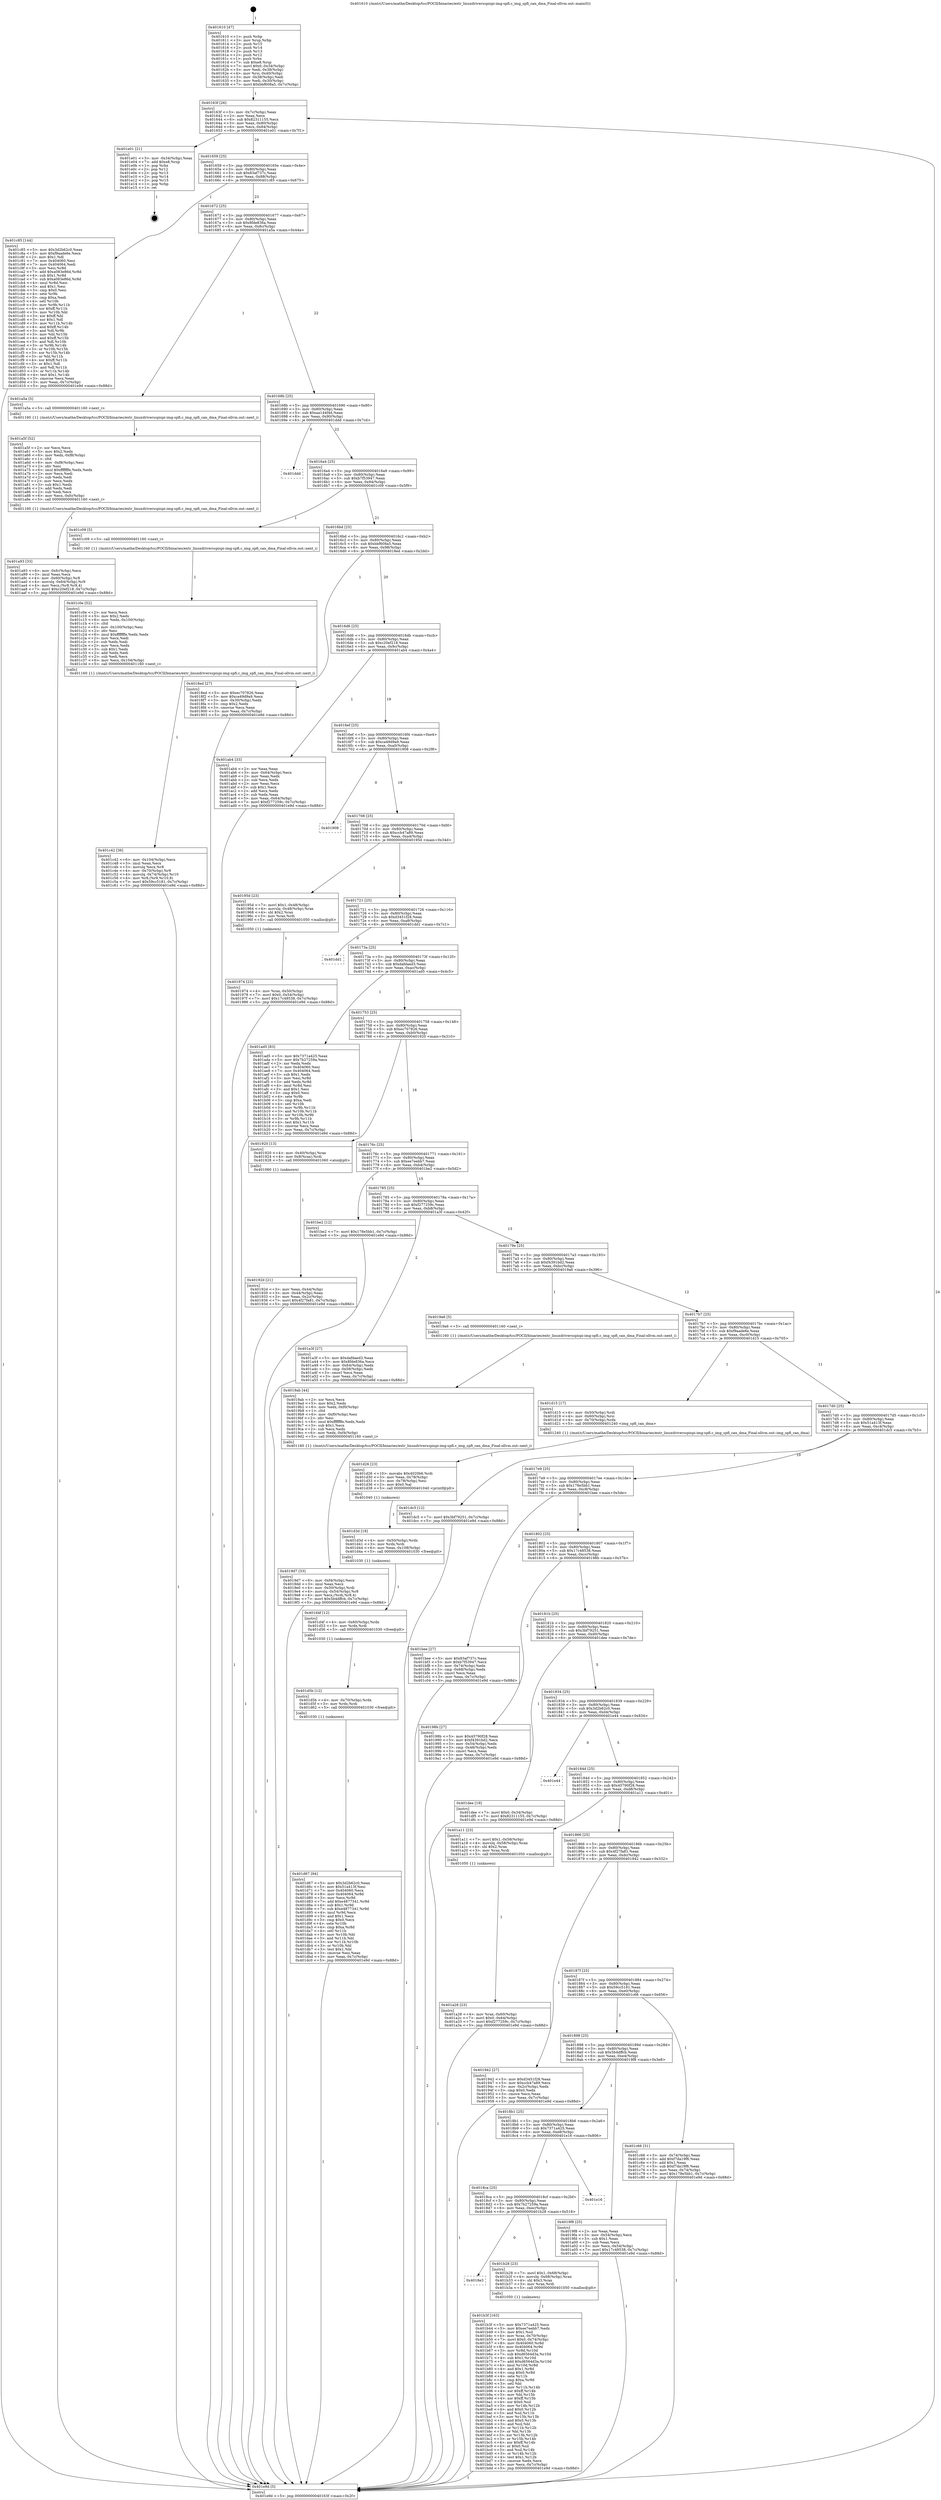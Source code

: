 digraph "0x401610" {
  label = "0x401610 (/mnt/c/Users/mathe/Desktop/tcc/POCII/binaries/extr_linuxdriversspispi-img-spfi.c_img_spfi_can_dma_Final-ollvm.out::main(0))"
  labelloc = "t"
  node[shape=record]

  Entry [label="",width=0.3,height=0.3,shape=circle,fillcolor=black,style=filled]
  "0x40163f" [label="{
     0x40163f [26]\l
     | [instrs]\l
     &nbsp;&nbsp;0x40163f \<+3\>: mov -0x7c(%rbp),%eax\l
     &nbsp;&nbsp;0x401642 \<+2\>: mov %eax,%ecx\l
     &nbsp;&nbsp;0x401644 \<+6\>: sub $0x82311155,%ecx\l
     &nbsp;&nbsp;0x40164a \<+3\>: mov %eax,-0x80(%rbp)\l
     &nbsp;&nbsp;0x40164d \<+6\>: mov %ecx,-0x84(%rbp)\l
     &nbsp;&nbsp;0x401653 \<+6\>: je 0000000000401e01 \<main+0x7f1\>\l
  }"]
  "0x401e01" [label="{
     0x401e01 [21]\l
     | [instrs]\l
     &nbsp;&nbsp;0x401e01 \<+3\>: mov -0x34(%rbp),%eax\l
     &nbsp;&nbsp;0x401e04 \<+7\>: add $0xe8,%rsp\l
     &nbsp;&nbsp;0x401e0b \<+1\>: pop %rbx\l
     &nbsp;&nbsp;0x401e0c \<+2\>: pop %r12\l
     &nbsp;&nbsp;0x401e0e \<+2\>: pop %r13\l
     &nbsp;&nbsp;0x401e10 \<+2\>: pop %r14\l
     &nbsp;&nbsp;0x401e12 \<+2\>: pop %r15\l
     &nbsp;&nbsp;0x401e14 \<+1\>: pop %rbp\l
     &nbsp;&nbsp;0x401e15 \<+1\>: ret\l
  }"]
  "0x401659" [label="{
     0x401659 [25]\l
     | [instrs]\l
     &nbsp;&nbsp;0x401659 \<+5\>: jmp 000000000040165e \<main+0x4e\>\l
     &nbsp;&nbsp;0x40165e \<+3\>: mov -0x80(%rbp),%eax\l
     &nbsp;&nbsp;0x401661 \<+5\>: sub $0x83af737c,%eax\l
     &nbsp;&nbsp;0x401666 \<+6\>: mov %eax,-0x88(%rbp)\l
     &nbsp;&nbsp;0x40166c \<+6\>: je 0000000000401c85 \<main+0x675\>\l
  }"]
  Exit [label="",width=0.3,height=0.3,shape=circle,fillcolor=black,style=filled,peripheries=2]
  "0x401c85" [label="{
     0x401c85 [144]\l
     | [instrs]\l
     &nbsp;&nbsp;0x401c85 \<+5\>: mov $0x3d2b62c0,%eax\l
     &nbsp;&nbsp;0x401c8a \<+5\>: mov $0xf9aade6e,%ecx\l
     &nbsp;&nbsp;0x401c8f \<+2\>: mov $0x1,%dl\l
     &nbsp;&nbsp;0x401c91 \<+7\>: mov 0x404060,%esi\l
     &nbsp;&nbsp;0x401c98 \<+7\>: mov 0x404064,%edi\l
     &nbsp;&nbsp;0x401c9f \<+3\>: mov %esi,%r8d\l
     &nbsp;&nbsp;0x401ca2 \<+7\>: add $0xa083e86d,%r8d\l
     &nbsp;&nbsp;0x401ca9 \<+4\>: sub $0x1,%r8d\l
     &nbsp;&nbsp;0x401cad \<+7\>: sub $0xa083e86d,%r8d\l
     &nbsp;&nbsp;0x401cb4 \<+4\>: imul %r8d,%esi\l
     &nbsp;&nbsp;0x401cb8 \<+3\>: and $0x1,%esi\l
     &nbsp;&nbsp;0x401cbb \<+3\>: cmp $0x0,%esi\l
     &nbsp;&nbsp;0x401cbe \<+4\>: sete %r9b\l
     &nbsp;&nbsp;0x401cc2 \<+3\>: cmp $0xa,%edi\l
     &nbsp;&nbsp;0x401cc5 \<+4\>: setl %r10b\l
     &nbsp;&nbsp;0x401cc9 \<+3\>: mov %r9b,%r11b\l
     &nbsp;&nbsp;0x401ccc \<+4\>: xor $0xff,%r11b\l
     &nbsp;&nbsp;0x401cd0 \<+3\>: mov %r10b,%bl\l
     &nbsp;&nbsp;0x401cd3 \<+3\>: xor $0xff,%bl\l
     &nbsp;&nbsp;0x401cd6 \<+3\>: xor $0x1,%dl\l
     &nbsp;&nbsp;0x401cd9 \<+3\>: mov %r11b,%r14b\l
     &nbsp;&nbsp;0x401cdc \<+4\>: and $0xff,%r14b\l
     &nbsp;&nbsp;0x401ce0 \<+3\>: and %dl,%r9b\l
     &nbsp;&nbsp;0x401ce3 \<+3\>: mov %bl,%r15b\l
     &nbsp;&nbsp;0x401ce6 \<+4\>: and $0xff,%r15b\l
     &nbsp;&nbsp;0x401cea \<+3\>: and %dl,%r10b\l
     &nbsp;&nbsp;0x401ced \<+3\>: or %r9b,%r14b\l
     &nbsp;&nbsp;0x401cf0 \<+3\>: or %r10b,%r15b\l
     &nbsp;&nbsp;0x401cf3 \<+3\>: xor %r15b,%r14b\l
     &nbsp;&nbsp;0x401cf6 \<+3\>: or %bl,%r11b\l
     &nbsp;&nbsp;0x401cf9 \<+4\>: xor $0xff,%r11b\l
     &nbsp;&nbsp;0x401cfd \<+3\>: or $0x1,%dl\l
     &nbsp;&nbsp;0x401d00 \<+3\>: and %dl,%r11b\l
     &nbsp;&nbsp;0x401d03 \<+3\>: or %r11b,%r14b\l
     &nbsp;&nbsp;0x401d06 \<+4\>: test $0x1,%r14b\l
     &nbsp;&nbsp;0x401d0a \<+3\>: cmovne %ecx,%eax\l
     &nbsp;&nbsp;0x401d0d \<+3\>: mov %eax,-0x7c(%rbp)\l
     &nbsp;&nbsp;0x401d10 \<+5\>: jmp 0000000000401e9d \<main+0x88d\>\l
  }"]
  "0x401672" [label="{
     0x401672 [25]\l
     | [instrs]\l
     &nbsp;&nbsp;0x401672 \<+5\>: jmp 0000000000401677 \<main+0x67\>\l
     &nbsp;&nbsp;0x401677 \<+3\>: mov -0x80(%rbp),%eax\l
     &nbsp;&nbsp;0x40167a \<+5\>: sub $0x8fde836a,%eax\l
     &nbsp;&nbsp;0x40167f \<+6\>: mov %eax,-0x8c(%rbp)\l
     &nbsp;&nbsp;0x401685 \<+6\>: je 0000000000401a5a \<main+0x44a\>\l
  }"]
  "0x401d67" [label="{
     0x401d67 [94]\l
     | [instrs]\l
     &nbsp;&nbsp;0x401d67 \<+5\>: mov $0x3d2b62c0,%eax\l
     &nbsp;&nbsp;0x401d6c \<+5\>: mov $0x51a413f,%esi\l
     &nbsp;&nbsp;0x401d71 \<+7\>: mov 0x404060,%ecx\l
     &nbsp;&nbsp;0x401d78 \<+8\>: mov 0x404064,%r8d\l
     &nbsp;&nbsp;0x401d80 \<+3\>: mov %ecx,%r9d\l
     &nbsp;&nbsp;0x401d83 \<+7\>: add $0xe4877341,%r9d\l
     &nbsp;&nbsp;0x401d8a \<+4\>: sub $0x1,%r9d\l
     &nbsp;&nbsp;0x401d8e \<+7\>: sub $0xe4877341,%r9d\l
     &nbsp;&nbsp;0x401d95 \<+4\>: imul %r9d,%ecx\l
     &nbsp;&nbsp;0x401d99 \<+3\>: and $0x1,%ecx\l
     &nbsp;&nbsp;0x401d9c \<+3\>: cmp $0x0,%ecx\l
     &nbsp;&nbsp;0x401d9f \<+4\>: sete %r10b\l
     &nbsp;&nbsp;0x401da3 \<+4\>: cmp $0xa,%r8d\l
     &nbsp;&nbsp;0x401da7 \<+4\>: setl %r11b\l
     &nbsp;&nbsp;0x401dab \<+3\>: mov %r10b,%bl\l
     &nbsp;&nbsp;0x401dae \<+3\>: and %r11b,%bl\l
     &nbsp;&nbsp;0x401db1 \<+3\>: xor %r11b,%r10b\l
     &nbsp;&nbsp;0x401db4 \<+3\>: or %r10b,%bl\l
     &nbsp;&nbsp;0x401db7 \<+3\>: test $0x1,%bl\l
     &nbsp;&nbsp;0x401dba \<+3\>: cmovne %esi,%eax\l
     &nbsp;&nbsp;0x401dbd \<+3\>: mov %eax,-0x7c(%rbp)\l
     &nbsp;&nbsp;0x401dc0 \<+5\>: jmp 0000000000401e9d \<main+0x88d\>\l
  }"]
  "0x401a5a" [label="{
     0x401a5a [5]\l
     | [instrs]\l
     &nbsp;&nbsp;0x401a5a \<+5\>: call 0000000000401160 \<next_i\>\l
     | [calls]\l
     &nbsp;&nbsp;0x401160 \{1\} (/mnt/c/Users/mathe/Desktop/tcc/POCII/binaries/extr_linuxdriversspispi-img-spfi.c_img_spfi_can_dma_Final-ollvm.out::next_i)\l
  }"]
  "0x40168b" [label="{
     0x40168b [25]\l
     | [instrs]\l
     &nbsp;&nbsp;0x40168b \<+5\>: jmp 0000000000401690 \<main+0x80\>\l
     &nbsp;&nbsp;0x401690 \<+3\>: mov -0x80(%rbp),%eax\l
     &nbsp;&nbsp;0x401693 \<+5\>: sub $0xaa144f4d,%eax\l
     &nbsp;&nbsp;0x401698 \<+6\>: mov %eax,-0x90(%rbp)\l
     &nbsp;&nbsp;0x40169e \<+6\>: je 0000000000401ddd \<main+0x7cd\>\l
  }"]
  "0x401d5b" [label="{
     0x401d5b [12]\l
     | [instrs]\l
     &nbsp;&nbsp;0x401d5b \<+4\>: mov -0x70(%rbp),%rdx\l
     &nbsp;&nbsp;0x401d5f \<+3\>: mov %rdx,%rdi\l
     &nbsp;&nbsp;0x401d62 \<+5\>: call 0000000000401030 \<free@plt\>\l
     | [calls]\l
     &nbsp;&nbsp;0x401030 \{1\} (unknown)\l
  }"]
  "0x401ddd" [label="{
     0x401ddd\l
  }", style=dashed]
  "0x4016a4" [label="{
     0x4016a4 [25]\l
     | [instrs]\l
     &nbsp;&nbsp;0x4016a4 \<+5\>: jmp 00000000004016a9 \<main+0x99\>\l
     &nbsp;&nbsp;0x4016a9 \<+3\>: mov -0x80(%rbp),%eax\l
     &nbsp;&nbsp;0x4016ac \<+5\>: sub $0xb7f53947,%eax\l
     &nbsp;&nbsp;0x4016b1 \<+6\>: mov %eax,-0x94(%rbp)\l
     &nbsp;&nbsp;0x4016b7 \<+6\>: je 0000000000401c09 \<main+0x5f9\>\l
  }"]
  "0x401d4f" [label="{
     0x401d4f [12]\l
     | [instrs]\l
     &nbsp;&nbsp;0x401d4f \<+4\>: mov -0x60(%rbp),%rdx\l
     &nbsp;&nbsp;0x401d53 \<+3\>: mov %rdx,%rdi\l
     &nbsp;&nbsp;0x401d56 \<+5\>: call 0000000000401030 \<free@plt\>\l
     | [calls]\l
     &nbsp;&nbsp;0x401030 \{1\} (unknown)\l
  }"]
  "0x401c09" [label="{
     0x401c09 [5]\l
     | [instrs]\l
     &nbsp;&nbsp;0x401c09 \<+5\>: call 0000000000401160 \<next_i\>\l
     | [calls]\l
     &nbsp;&nbsp;0x401160 \{1\} (/mnt/c/Users/mathe/Desktop/tcc/POCII/binaries/extr_linuxdriversspispi-img-spfi.c_img_spfi_can_dma_Final-ollvm.out::next_i)\l
  }"]
  "0x4016bd" [label="{
     0x4016bd [25]\l
     | [instrs]\l
     &nbsp;&nbsp;0x4016bd \<+5\>: jmp 00000000004016c2 \<main+0xb2\>\l
     &nbsp;&nbsp;0x4016c2 \<+3\>: mov -0x80(%rbp),%eax\l
     &nbsp;&nbsp;0x4016c5 \<+5\>: sub $0xbbf608a5,%eax\l
     &nbsp;&nbsp;0x4016ca \<+6\>: mov %eax,-0x98(%rbp)\l
     &nbsp;&nbsp;0x4016d0 \<+6\>: je 00000000004018ed \<main+0x2dd\>\l
  }"]
  "0x401d3d" [label="{
     0x401d3d [18]\l
     | [instrs]\l
     &nbsp;&nbsp;0x401d3d \<+4\>: mov -0x50(%rbp),%rdx\l
     &nbsp;&nbsp;0x401d41 \<+3\>: mov %rdx,%rdi\l
     &nbsp;&nbsp;0x401d44 \<+6\>: mov %eax,-0x108(%rbp)\l
     &nbsp;&nbsp;0x401d4a \<+5\>: call 0000000000401030 \<free@plt\>\l
     | [calls]\l
     &nbsp;&nbsp;0x401030 \{1\} (unknown)\l
  }"]
  "0x4018ed" [label="{
     0x4018ed [27]\l
     | [instrs]\l
     &nbsp;&nbsp;0x4018ed \<+5\>: mov $0xec707826,%eax\l
     &nbsp;&nbsp;0x4018f2 \<+5\>: mov $0xca49d9a9,%ecx\l
     &nbsp;&nbsp;0x4018f7 \<+3\>: mov -0x30(%rbp),%edx\l
     &nbsp;&nbsp;0x4018fa \<+3\>: cmp $0x2,%edx\l
     &nbsp;&nbsp;0x4018fd \<+3\>: cmovne %ecx,%eax\l
     &nbsp;&nbsp;0x401900 \<+3\>: mov %eax,-0x7c(%rbp)\l
     &nbsp;&nbsp;0x401903 \<+5\>: jmp 0000000000401e9d \<main+0x88d\>\l
  }"]
  "0x4016d6" [label="{
     0x4016d6 [25]\l
     | [instrs]\l
     &nbsp;&nbsp;0x4016d6 \<+5\>: jmp 00000000004016db \<main+0xcb\>\l
     &nbsp;&nbsp;0x4016db \<+3\>: mov -0x80(%rbp),%eax\l
     &nbsp;&nbsp;0x4016de \<+5\>: sub $0xc20ef218,%eax\l
     &nbsp;&nbsp;0x4016e3 \<+6\>: mov %eax,-0x9c(%rbp)\l
     &nbsp;&nbsp;0x4016e9 \<+6\>: je 0000000000401ab4 \<main+0x4a4\>\l
  }"]
  "0x401e9d" [label="{
     0x401e9d [5]\l
     | [instrs]\l
     &nbsp;&nbsp;0x401e9d \<+5\>: jmp 000000000040163f \<main+0x2f\>\l
  }"]
  "0x401610" [label="{
     0x401610 [47]\l
     | [instrs]\l
     &nbsp;&nbsp;0x401610 \<+1\>: push %rbp\l
     &nbsp;&nbsp;0x401611 \<+3\>: mov %rsp,%rbp\l
     &nbsp;&nbsp;0x401614 \<+2\>: push %r15\l
     &nbsp;&nbsp;0x401616 \<+2\>: push %r14\l
     &nbsp;&nbsp;0x401618 \<+2\>: push %r13\l
     &nbsp;&nbsp;0x40161a \<+2\>: push %r12\l
     &nbsp;&nbsp;0x40161c \<+1\>: push %rbx\l
     &nbsp;&nbsp;0x40161d \<+7\>: sub $0xe8,%rsp\l
     &nbsp;&nbsp;0x401624 \<+7\>: movl $0x0,-0x34(%rbp)\l
     &nbsp;&nbsp;0x40162b \<+3\>: mov %edi,-0x38(%rbp)\l
     &nbsp;&nbsp;0x40162e \<+4\>: mov %rsi,-0x40(%rbp)\l
     &nbsp;&nbsp;0x401632 \<+3\>: mov -0x38(%rbp),%edi\l
     &nbsp;&nbsp;0x401635 \<+3\>: mov %edi,-0x30(%rbp)\l
     &nbsp;&nbsp;0x401638 \<+7\>: movl $0xbbf608a5,-0x7c(%rbp)\l
  }"]
  "0x401d26" [label="{
     0x401d26 [23]\l
     | [instrs]\l
     &nbsp;&nbsp;0x401d26 \<+10\>: movabs $0x4020b6,%rdi\l
     &nbsp;&nbsp;0x401d30 \<+3\>: mov %eax,-0x78(%rbp)\l
     &nbsp;&nbsp;0x401d33 \<+3\>: mov -0x78(%rbp),%esi\l
     &nbsp;&nbsp;0x401d36 \<+2\>: mov $0x0,%al\l
     &nbsp;&nbsp;0x401d38 \<+5\>: call 0000000000401040 \<printf@plt\>\l
     | [calls]\l
     &nbsp;&nbsp;0x401040 \{1\} (unknown)\l
  }"]
  "0x401ab4" [label="{
     0x401ab4 [33]\l
     | [instrs]\l
     &nbsp;&nbsp;0x401ab4 \<+2\>: xor %eax,%eax\l
     &nbsp;&nbsp;0x401ab6 \<+3\>: mov -0x64(%rbp),%ecx\l
     &nbsp;&nbsp;0x401ab9 \<+2\>: mov %eax,%edx\l
     &nbsp;&nbsp;0x401abb \<+2\>: sub %ecx,%edx\l
     &nbsp;&nbsp;0x401abd \<+2\>: mov %eax,%ecx\l
     &nbsp;&nbsp;0x401abf \<+3\>: sub $0x1,%ecx\l
     &nbsp;&nbsp;0x401ac2 \<+2\>: add %ecx,%edx\l
     &nbsp;&nbsp;0x401ac4 \<+2\>: sub %edx,%eax\l
     &nbsp;&nbsp;0x401ac6 \<+3\>: mov %eax,-0x64(%rbp)\l
     &nbsp;&nbsp;0x401ac9 \<+7\>: movl $0xf277259c,-0x7c(%rbp)\l
     &nbsp;&nbsp;0x401ad0 \<+5\>: jmp 0000000000401e9d \<main+0x88d\>\l
  }"]
  "0x4016ef" [label="{
     0x4016ef [25]\l
     | [instrs]\l
     &nbsp;&nbsp;0x4016ef \<+5\>: jmp 00000000004016f4 \<main+0xe4\>\l
     &nbsp;&nbsp;0x4016f4 \<+3\>: mov -0x80(%rbp),%eax\l
     &nbsp;&nbsp;0x4016f7 \<+5\>: sub $0xca49d9a9,%eax\l
     &nbsp;&nbsp;0x4016fc \<+6\>: mov %eax,-0xa0(%rbp)\l
     &nbsp;&nbsp;0x401702 \<+6\>: je 0000000000401908 \<main+0x2f8\>\l
  }"]
  "0x401c42" [label="{
     0x401c42 [36]\l
     | [instrs]\l
     &nbsp;&nbsp;0x401c42 \<+6\>: mov -0x104(%rbp),%ecx\l
     &nbsp;&nbsp;0x401c48 \<+3\>: imul %eax,%ecx\l
     &nbsp;&nbsp;0x401c4b \<+3\>: movslq %ecx,%r8\l
     &nbsp;&nbsp;0x401c4e \<+4\>: mov -0x70(%rbp),%r9\l
     &nbsp;&nbsp;0x401c52 \<+4\>: movslq -0x74(%rbp),%r10\l
     &nbsp;&nbsp;0x401c56 \<+4\>: mov %r8,(%r9,%r10,8)\l
     &nbsp;&nbsp;0x401c5a \<+7\>: movl $0x59cc5181,-0x7c(%rbp)\l
     &nbsp;&nbsp;0x401c61 \<+5\>: jmp 0000000000401e9d \<main+0x88d\>\l
  }"]
  "0x401908" [label="{
     0x401908\l
  }", style=dashed]
  "0x401708" [label="{
     0x401708 [25]\l
     | [instrs]\l
     &nbsp;&nbsp;0x401708 \<+5\>: jmp 000000000040170d \<main+0xfd\>\l
     &nbsp;&nbsp;0x40170d \<+3\>: mov -0x80(%rbp),%eax\l
     &nbsp;&nbsp;0x401710 \<+5\>: sub $0xccb47a89,%eax\l
     &nbsp;&nbsp;0x401715 \<+6\>: mov %eax,-0xa4(%rbp)\l
     &nbsp;&nbsp;0x40171b \<+6\>: je 000000000040195d \<main+0x34d\>\l
  }"]
  "0x401c0e" [label="{
     0x401c0e [52]\l
     | [instrs]\l
     &nbsp;&nbsp;0x401c0e \<+2\>: xor %ecx,%ecx\l
     &nbsp;&nbsp;0x401c10 \<+5\>: mov $0x2,%edx\l
     &nbsp;&nbsp;0x401c15 \<+6\>: mov %edx,-0x100(%rbp)\l
     &nbsp;&nbsp;0x401c1b \<+1\>: cltd\l
     &nbsp;&nbsp;0x401c1c \<+6\>: mov -0x100(%rbp),%esi\l
     &nbsp;&nbsp;0x401c22 \<+2\>: idiv %esi\l
     &nbsp;&nbsp;0x401c24 \<+6\>: imul $0xfffffffe,%edx,%edx\l
     &nbsp;&nbsp;0x401c2a \<+2\>: mov %ecx,%edi\l
     &nbsp;&nbsp;0x401c2c \<+2\>: sub %edx,%edi\l
     &nbsp;&nbsp;0x401c2e \<+2\>: mov %ecx,%edx\l
     &nbsp;&nbsp;0x401c30 \<+3\>: sub $0x1,%edx\l
     &nbsp;&nbsp;0x401c33 \<+2\>: add %edx,%edi\l
     &nbsp;&nbsp;0x401c35 \<+2\>: sub %edi,%ecx\l
     &nbsp;&nbsp;0x401c37 \<+6\>: mov %ecx,-0x104(%rbp)\l
     &nbsp;&nbsp;0x401c3d \<+5\>: call 0000000000401160 \<next_i\>\l
     | [calls]\l
     &nbsp;&nbsp;0x401160 \{1\} (/mnt/c/Users/mathe/Desktop/tcc/POCII/binaries/extr_linuxdriversspispi-img-spfi.c_img_spfi_can_dma_Final-ollvm.out::next_i)\l
  }"]
  "0x40195d" [label="{
     0x40195d [23]\l
     | [instrs]\l
     &nbsp;&nbsp;0x40195d \<+7\>: movl $0x1,-0x48(%rbp)\l
     &nbsp;&nbsp;0x401964 \<+4\>: movslq -0x48(%rbp),%rax\l
     &nbsp;&nbsp;0x401968 \<+4\>: shl $0x2,%rax\l
     &nbsp;&nbsp;0x40196c \<+3\>: mov %rax,%rdi\l
     &nbsp;&nbsp;0x40196f \<+5\>: call 0000000000401050 \<malloc@plt\>\l
     | [calls]\l
     &nbsp;&nbsp;0x401050 \{1\} (unknown)\l
  }"]
  "0x401721" [label="{
     0x401721 [25]\l
     | [instrs]\l
     &nbsp;&nbsp;0x401721 \<+5\>: jmp 0000000000401726 \<main+0x116\>\l
     &nbsp;&nbsp;0x401726 \<+3\>: mov -0x80(%rbp),%eax\l
     &nbsp;&nbsp;0x401729 \<+5\>: sub $0xd3451f28,%eax\l
     &nbsp;&nbsp;0x40172e \<+6\>: mov %eax,-0xa8(%rbp)\l
     &nbsp;&nbsp;0x401734 \<+6\>: je 0000000000401dd1 \<main+0x7c1\>\l
  }"]
  "0x401b3f" [label="{
     0x401b3f [163]\l
     | [instrs]\l
     &nbsp;&nbsp;0x401b3f \<+5\>: mov $0x7371a425,%ecx\l
     &nbsp;&nbsp;0x401b44 \<+5\>: mov $0xee7eebb7,%edx\l
     &nbsp;&nbsp;0x401b49 \<+3\>: mov $0x1,%sil\l
     &nbsp;&nbsp;0x401b4c \<+4\>: mov %rax,-0x70(%rbp)\l
     &nbsp;&nbsp;0x401b50 \<+7\>: movl $0x0,-0x74(%rbp)\l
     &nbsp;&nbsp;0x401b57 \<+8\>: mov 0x404060,%r8d\l
     &nbsp;&nbsp;0x401b5f \<+8\>: mov 0x404064,%r9d\l
     &nbsp;&nbsp;0x401b67 \<+3\>: mov %r8d,%r10d\l
     &nbsp;&nbsp;0x401b6a \<+7\>: sub $0xd6564d3a,%r10d\l
     &nbsp;&nbsp;0x401b71 \<+4\>: sub $0x1,%r10d\l
     &nbsp;&nbsp;0x401b75 \<+7\>: add $0xd6564d3a,%r10d\l
     &nbsp;&nbsp;0x401b7c \<+4\>: imul %r10d,%r8d\l
     &nbsp;&nbsp;0x401b80 \<+4\>: and $0x1,%r8d\l
     &nbsp;&nbsp;0x401b84 \<+4\>: cmp $0x0,%r8d\l
     &nbsp;&nbsp;0x401b88 \<+4\>: sete %r11b\l
     &nbsp;&nbsp;0x401b8c \<+4\>: cmp $0xa,%r9d\l
     &nbsp;&nbsp;0x401b90 \<+3\>: setl %bl\l
     &nbsp;&nbsp;0x401b93 \<+3\>: mov %r11b,%r14b\l
     &nbsp;&nbsp;0x401b96 \<+4\>: xor $0xff,%r14b\l
     &nbsp;&nbsp;0x401b9a \<+3\>: mov %bl,%r15b\l
     &nbsp;&nbsp;0x401b9d \<+4\>: xor $0xff,%r15b\l
     &nbsp;&nbsp;0x401ba1 \<+4\>: xor $0x0,%sil\l
     &nbsp;&nbsp;0x401ba5 \<+3\>: mov %r14b,%r12b\l
     &nbsp;&nbsp;0x401ba8 \<+4\>: and $0x0,%r12b\l
     &nbsp;&nbsp;0x401bac \<+3\>: and %sil,%r11b\l
     &nbsp;&nbsp;0x401baf \<+3\>: mov %r15b,%r13b\l
     &nbsp;&nbsp;0x401bb2 \<+4\>: and $0x0,%r13b\l
     &nbsp;&nbsp;0x401bb6 \<+3\>: and %sil,%bl\l
     &nbsp;&nbsp;0x401bb9 \<+3\>: or %r11b,%r12b\l
     &nbsp;&nbsp;0x401bbc \<+3\>: or %bl,%r13b\l
     &nbsp;&nbsp;0x401bbf \<+3\>: xor %r13b,%r12b\l
     &nbsp;&nbsp;0x401bc2 \<+3\>: or %r15b,%r14b\l
     &nbsp;&nbsp;0x401bc5 \<+4\>: xor $0xff,%r14b\l
     &nbsp;&nbsp;0x401bc9 \<+4\>: or $0x0,%sil\l
     &nbsp;&nbsp;0x401bcd \<+3\>: and %sil,%r14b\l
     &nbsp;&nbsp;0x401bd0 \<+3\>: or %r14b,%r12b\l
     &nbsp;&nbsp;0x401bd3 \<+4\>: test $0x1,%r12b\l
     &nbsp;&nbsp;0x401bd7 \<+3\>: cmovne %edx,%ecx\l
     &nbsp;&nbsp;0x401bda \<+3\>: mov %ecx,-0x7c(%rbp)\l
     &nbsp;&nbsp;0x401bdd \<+5\>: jmp 0000000000401e9d \<main+0x88d\>\l
  }"]
  "0x401dd1" [label="{
     0x401dd1\l
  }", style=dashed]
  "0x40173a" [label="{
     0x40173a [25]\l
     | [instrs]\l
     &nbsp;&nbsp;0x40173a \<+5\>: jmp 000000000040173f \<main+0x12f\>\l
     &nbsp;&nbsp;0x40173f \<+3\>: mov -0x80(%rbp),%eax\l
     &nbsp;&nbsp;0x401742 \<+5\>: sub $0xdafdaed3,%eax\l
     &nbsp;&nbsp;0x401747 \<+6\>: mov %eax,-0xac(%rbp)\l
     &nbsp;&nbsp;0x40174d \<+6\>: je 0000000000401ad5 \<main+0x4c5\>\l
  }"]
  "0x4018e3" [label="{
     0x4018e3\l
  }", style=dashed]
  "0x401ad5" [label="{
     0x401ad5 [83]\l
     | [instrs]\l
     &nbsp;&nbsp;0x401ad5 \<+5\>: mov $0x7371a425,%eax\l
     &nbsp;&nbsp;0x401ada \<+5\>: mov $0x7b27259a,%ecx\l
     &nbsp;&nbsp;0x401adf \<+2\>: xor %edx,%edx\l
     &nbsp;&nbsp;0x401ae1 \<+7\>: mov 0x404060,%esi\l
     &nbsp;&nbsp;0x401ae8 \<+7\>: mov 0x404064,%edi\l
     &nbsp;&nbsp;0x401aef \<+3\>: sub $0x1,%edx\l
     &nbsp;&nbsp;0x401af2 \<+3\>: mov %esi,%r8d\l
     &nbsp;&nbsp;0x401af5 \<+3\>: add %edx,%r8d\l
     &nbsp;&nbsp;0x401af8 \<+4\>: imul %r8d,%esi\l
     &nbsp;&nbsp;0x401afc \<+3\>: and $0x1,%esi\l
     &nbsp;&nbsp;0x401aff \<+3\>: cmp $0x0,%esi\l
     &nbsp;&nbsp;0x401b02 \<+4\>: sete %r9b\l
     &nbsp;&nbsp;0x401b06 \<+3\>: cmp $0xa,%edi\l
     &nbsp;&nbsp;0x401b09 \<+4\>: setl %r10b\l
     &nbsp;&nbsp;0x401b0d \<+3\>: mov %r9b,%r11b\l
     &nbsp;&nbsp;0x401b10 \<+3\>: and %r10b,%r11b\l
     &nbsp;&nbsp;0x401b13 \<+3\>: xor %r10b,%r9b\l
     &nbsp;&nbsp;0x401b16 \<+3\>: or %r9b,%r11b\l
     &nbsp;&nbsp;0x401b19 \<+4\>: test $0x1,%r11b\l
     &nbsp;&nbsp;0x401b1d \<+3\>: cmovne %ecx,%eax\l
     &nbsp;&nbsp;0x401b20 \<+3\>: mov %eax,-0x7c(%rbp)\l
     &nbsp;&nbsp;0x401b23 \<+5\>: jmp 0000000000401e9d \<main+0x88d\>\l
  }"]
  "0x401753" [label="{
     0x401753 [25]\l
     | [instrs]\l
     &nbsp;&nbsp;0x401753 \<+5\>: jmp 0000000000401758 \<main+0x148\>\l
     &nbsp;&nbsp;0x401758 \<+3\>: mov -0x80(%rbp),%eax\l
     &nbsp;&nbsp;0x40175b \<+5\>: sub $0xec707826,%eax\l
     &nbsp;&nbsp;0x401760 \<+6\>: mov %eax,-0xb0(%rbp)\l
     &nbsp;&nbsp;0x401766 \<+6\>: je 0000000000401920 \<main+0x310\>\l
  }"]
  "0x401b28" [label="{
     0x401b28 [23]\l
     | [instrs]\l
     &nbsp;&nbsp;0x401b28 \<+7\>: movl $0x1,-0x68(%rbp)\l
     &nbsp;&nbsp;0x401b2f \<+4\>: movslq -0x68(%rbp),%rax\l
     &nbsp;&nbsp;0x401b33 \<+4\>: shl $0x3,%rax\l
     &nbsp;&nbsp;0x401b37 \<+3\>: mov %rax,%rdi\l
     &nbsp;&nbsp;0x401b3a \<+5\>: call 0000000000401050 \<malloc@plt\>\l
     | [calls]\l
     &nbsp;&nbsp;0x401050 \{1\} (unknown)\l
  }"]
  "0x401920" [label="{
     0x401920 [13]\l
     | [instrs]\l
     &nbsp;&nbsp;0x401920 \<+4\>: mov -0x40(%rbp),%rax\l
     &nbsp;&nbsp;0x401924 \<+4\>: mov 0x8(%rax),%rdi\l
     &nbsp;&nbsp;0x401928 \<+5\>: call 0000000000401060 \<atoi@plt\>\l
     | [calls]\l
     &nbsp;&nbsp;0x401060 \{1\} (unknown)\l
  }"]
  "0x40176c" [label="{
     0x40176c [25]\l
     | [instrs]\l
     &nbsp;&nbsp;0x40176c \<+5\>: jmp 0000000000401771 \<main+0x161\>\l
     &nbsp;&nbsp;0x401771 \<+3\>: mov -0x80(%rbp),%eax\l
     &nbsp;&nbsp;0x401774 \<+5\>: sub $0xee7eebb7,%eax\l
     &nbsp;&nbsp;0x401779 \<+6\>: mov %eax,-0xb4(%rbp)\l
     &nbsp;&nbsp;0x40177f \<+6\>: je 0000000000401be2 \<main+0x5d2\>\l
  }"]
  "0x40192d" [label="{
     0x40192d [21]\l
     | [instrs]\l
     &nbsp;&nbsp;0x40192d \<+3\>: mov %eax,-0x44(%rbp)\l
     &nbsp;&nbsp;0x401930 \<+3\>: mov -0x44(%rbp),%eax\l
     &nbsp;&nbsp;0x401933 \<+3\>: mov %eax,-0x2c(%rbp)\l
     &nbsp;&nbsp;0x401936 \<+7\>: movl $0x4f27fa81,-0x7c(%rbp)\l
     &nbsp;&nbsp;0x40193d \<+5\>: jmp 0000000000401e9d \<main+0x88d\>\l
  }"]
  "0x4018ca" [label="{
     0x4018ca [25]\l
     | [instrs]\l
     &nbsp;&nbsp;0x4018ca \<+5\>: jmp 00000000004018cf \<main+0x2bf\>\l
     &nbsp;&nbsp;0x4018cf \<+3\>: mov -0x80(%rbp),%eax\l
     &nbsp;&nbsp;0x4018d2 \<+5\>: sub $0x7b27259a,%eax\l
     &nbsp;&nbsp;0x4018d7 \<+6\>: mov %eax,-0xec(%rbp)\l
     &nbsp;&nbsp;0x4018dd \<+6\>: je 0000000000401b28 \<main+0x518\>\l
  }"]
  "0x401be2" [label="{
     0x401be2 [12]\l
     | [instrs]\l
     &nbsp;&nbsp;0x401be2 \<+7\>: movl $0x178e5bb1,-0x7c(%rbp)\l
     &nbsp;&nbsp;0x401be9 \<+5\>: jmp 0000000000401e9d \<main+0x88d\>\l
  }"]
  "0x401785" [label="{
     0x401785 [25]\l
     | [instrs]\l
     &nbsp;&nbsp;0x401785 \<+5\>: jmp 000000000040178a \<main+0x17a\>\l
     &nbsp;&nbsp;0x40178a \<+3\>: mov -0x80(%rbp),%eax\l
     &nbsp;&nbsp;0x40178d \<+5\>: sub $0xf277259c,%eax\l
     &nbsp;&nbsp;0x401792 \<+6\>: mov %eax,-0xb8(%rbp)\l
     &nbsp;&nbsp;0x401798 \<+6\>: je 0000000000401a3f \<main+0x42f\>\l
  }"]
  "0x401e16" [label="{
     0x401e16\l
  }", style=dashed]
  "0x401a3f" [label="{
     0x401a3f [27]\l
     | [instrs]\l
     &nbsp;&nbsp;0x401a3f \<+5\>: mov $0xdafdaed3,%eax\l
     &nbsp;&nbsp;0x401a44 \<+5\>: mov $0x8fde836a,%ecx\l
     &nbsp;&nbsp;0x401a49 \<+3\>: mov -0x64(%rbp),%edx\l
     &nbsp;&nbsp;0x401a4c \<+3\>: cmp -0x58(%rbp),%edx\l
     &nbsp;&nbsp;0x401a4f \<+3\>: cmovl %ecx,%eax\l
     &nbsp;&nbsp;0x401a52 \<+3\>: mov %eax,-0x7c(%rbp)\l
     &nbsp;&nbsp;0x401a55 \<+5\>: jmp 0000000000401e9d \<main+0x88d\>\l
  }"]
  "0x40179e" [label="{
     0x40179e [25]\l
     | [instrs]\l
     &nbsp;&nbsp;0x40179e \<+5\>: jmp 00000000004017a3 \<main+0x193\>\l
     &nbsp;&nbsp;0x4017a3 \<+3\>: mov -0x80(%rbp),%eax\l
     &nbsp;&nbsp;0x4017a6 \<+5\>: sub $0xf4391bd2,%eax\l
     &nbsp;&nbsp;0x4017ab \<+6\>: mov %eax,-0xbc(%rbp)\l
     &nbsp;&nbsp;0x4017b1 \<+6\>: je 00000000004019a6 \<main+0x396\>\l
  }"]
  "0x401a93" [label="{
     0x401a93 [33]\l
     | [instrs]\l
     &nbsp;&nbsp;0x401a93 \<+6\>: mov -0xfc(%rbp),%ecx\l
     &nbsp;&nbsp;0x401a99 \<+3\>: imul %eax,%ecx\l
     &nbsp;&nbsp;0x401a9c \<+4\>: mov -0x60(%rbp),%r8\l
     &nbsp;&nbsp;0x401aa0 \<+4\>: movslq -0x64(%rbp),%r9\l
     &nbsp;&nbsp;0x401aa4 \<+4\>: mov %ecx,(%r8,%r9,4)\l
     &nbsp;&nbsp;0x401aa8 \<+7\>: movl $0xc20ef218,-0x7c(%rbp)\l
     &nbsp;&nbsp;0x401aaf \<+5\>: jmp 0000000000401e9d \<main+0x88d\>\l
  }"]
  "0x4019a6" [label="{
     0x4019a6 [5]\l
     | [instrs]\l
     &nbsp;&nbsp;0x4019a6 \<+5\>: call 0000000000401160 \<next_i\>\l
     | [calls]\l
     &nbsp;&nbsp;0x401160 \{1\} (/mnt/c/Users/mathe/Desktop/tcc/POCII/binaries/extr_linuxdriversspispi-img-spfi.c_img_spfi_can_dma_Final-ollvm.out::next_i)\l
  }"]
  "0x4017b7" [label="{
     0x4017b7 [25]\l
     | [instrs]\l
     &nbsp;&nbsp;0x4017b7 \<+5\>: jmp 00000000004017bc \<main+0x1ac\>\l
     &nbsp;&nbsp;0x4017bc \<+3\>: mov -0x80(%rbp),%eax\l
     &nbsp;&nbsp;0x4017bf \<+5\>: sub $0xf9aade6e,%eax\l
     &nbsp;&nbsp;0x4017c4 \<+6\>: mov %eax,-0xc0(%rbp)\l
     &nbsp;&nbsp;0x4017ca \<+6\>: je 0000000000401d15 \<main+0x705\>\l
  }"]
  "0x401a5f" [label="{
     0x401a5f [52]\l
     | [instrs]\l
     &nbsp;&nbsp;0x401a5f \<+2\>: xor %ecx,%ecx\l
     &nbsp;&nbsp;0x401a61 \<+5\>: mov $0x2,%edx\l
     &nbsp;&nbsp;0x401a66 \<+6\>: mov %edx,-0xf8(%rbp)\l
     &nbsp;&nbsp;0x401a6c \<+1\>: cltd\l
     &nbsp;&nbsp;0x401a6d \<+6\>: mov -0xf8(%rbp),%esi\l
     &nbsp;&nbsp;0x401a73 \<+2\>: idiv %esi\l
     &nbsp;&nbsp;0x401a75 \<+6\>: imul $0xfffffffe,%edx,%edx\l
     &nbsp;&nbsp;0x401a7b \<+2\>: mov %ecx,%edi\l
     &nbsp;&nbsp;0x401a7d \<+2\>: sub %edx,%edi\l
     &nbsp;&nbsp;0x401a7f \<+2\>: mov %ecx,%edx\l
     &nbsp;&nbsp;0x401a81 \<+3\>: sub $0x1,%edx\l
     &nbsp;&nbsp;0x401a84 \<+2\>: add %edx,%edi\l
     &nbsp;&nbsp;0x401a86 \<+2\>: sub %edi,%ecx\l
     &nbsp;&nbsp;0x401a88 \<+6\>: mov %ecx,-0xfc(%rbp)\l
     &nbsp;&nbsp;0x401a8e \<+5\>: call 0000000000401160 \<next_i\>\l
     | [calls]\l
     &nbsp;&nbsp;0x401160 \{1\} (/mnt/c/Users/mathe/Desktop/tcc/POCII/binaries/extr_linuxdriversspispi-img-spfi.c_img_spfi_can_dma_Final-ollvm.out::next_i)\l
  }"]
  "0x401d15" [label="{
     0x401d15 [17]\l
     | [instrs]\l
     &nbsp;&nbsp;0x401d15 \<+4\>: mov -0x50(%rbp),%rdi\l
     &nbsp;&nbsp;0x401d19 \<+4\>: mov -0x60(%rbp),%rsi\l
     &nbsp;&nbsp;0x401d1d \<+4\>: mov -0x70(%rbp),%rdx\l
     &nbsp;&nbsp;0x401d21 \<+5\>: call 0000000000401240 \<img_spfi_can_dma\>\l
     | [calls]\l
     &nbsp;&nbsp;0x401240 \{1\} (/mnt/c/Users/mathe/Desktop/tcc/POCII/binaries/extr_linuxdriversspispi-img-spfi.c_img_spfi_can_dma_Final-ollvm.out::img_spfi_can_dma)\l
  }"]
  "0x4017d0" [label="{
     0x4017d0 [25]\l
     | [instrs]\l
     &nbsp;&nbsp;0x4017d0 \<+5\>: jmp 00000000004017d5 \<main+0x1c5\>\l
     &nbsp;&nbsp;0x4017d5 \<+3\>: mov -0x80(%rbp),%eax\l
     &nbsp;&nbsp;0x4017d8 \<+5\>: sub $0x51a413f,%eax\l
     &nbsp;&nbsp;0x4017dd \<+6\>: mov %eax,-0xc4(%rbp)\l
     &nbsp;&nbsp;0x4017e3 \<+6\>: je 0000000000401dc5 \<main+0x7b5\>\l
  }"]
  "0x401a28" [label="{
     0x401a28 [23]\l
     | [instrs]\l
     &nbsp;&nbsp;0x401a28 \<+4\>: mov %rax,-0x60(%rbp)\l
     &nbsp;&nbsp;0x401a2c \<+7\>: movl $0x0,-0x64(%rbp)\l
     &nbsp;&nbsp;0x401a33 \<+7\>: movl $0xf277259c,-0x7c(%rbp)\l
     &nbsp;&nbsp;0x401a3a \<+5\>: jmp 0000000000401e9d \<main+0x88d\>\l
  }"]
  "0x401dc5" [label="{
     0x401dc5 [12]\l
     | [instrs]\l
     &nbsp;&nbsp;0x401dc5 \<+7\>: movl $0x3bf79251,-0x7c(%rbp)\l
     &nbsp;&nbsp;0x401dcc \<+5\>: jmp 0000000000401e9d \<main+0x88d\>\l
  }"]
  "0x4017e9" [label="{
     0x4017e9 [25]\l
     | [instrs]\l
     &nbsp;&nbsp;0x4017e9 \<+5\>: jmp 00000000004017ee \<main+0x1de\>\l
     &nbsp;&nbsp;0x4017ee \<+3\>: mov -0x80(%rbp),%eax\l
     &nbsp;&nbsp;0x4017f1 \<+5\>: sub $0x178e5bb1,%eax\l
     &nbsp;&nbsp;0x4017f6 \<+6\>: mov %eax,-0xc8(%rbp)\l
     &nbsp;&nbsp;0x4017fc \<+6\>: je 0000000000401bee \<main+0x5de\>\l
  }"]
  "0x4018b1" [label="{
     0x4018b1 [25]\l
     | [instrs]\l
     &nbsp;&nbsp;0x4018b1 \<+5\>: jmp 00000000004018b6 \<main+0x2a6\>\l
     &nbsp;&nbsp;0x4018b6 \<+3\>: mov -0x80(%rbp),%eax\l
     &nbsp;&nbsp;0x4018b9 \<+5\>: sub $0x7371a425,%eax\l
     &nbsp;&nbsp;0x4018be \<+6\>: mov %eax,-0xe8(%rbp)\l
     &nbsp;&nbsp;0x4018c4 \<+6\>: je 0000000000401e16 \<main+0x806\>\l
  }"]
  "0x401bee" [label="{
     0x401bee [27]\l
     | [instrs]\l
     &nbsp;&nbsp;0x401bee \<+5\>: mov $0x83af737c,%eax\l
     &nbsp;&nbsp;0x401bf3 \<+5\>: mov $0xb7f53947,%ecx\l
     &nbsp;&nbsp;0x401bf8 \<+3\>: mov -0x74(%rbp),%edx\l
     &nbsp;&nbsp;0x401bfb \<+3\>: cmp -0x68(%rbp),%edx\l
     &nbsp;&nbsp;0x401bfe \<+3\>: cmovl %ecx,%eax\l
     &nbsp;&nbsp;0x401c01 \<+3\>: mov %eax,-0x7c(%rbp)\l
     &nbsp;&nbsp;0x401c04 \<+5\>: jmp 0000000000401e9d \<main+0x88d\>\l
  }"]
  "0x401802" [label="{
     0x401802 [25]\l
     | [instrs]\l
     &nbsp;&nbsp;0x401802 \<+5\>: jmp 0000000000401807 \<main+0x1f7\>\l
     &nbsp;&nbsp;0x401807 \<+3\>: mov -0x80(%rbp),%eax\l
     &nbsp;&nbsp;0x40180a \<+5\>: sub $0x17c48538,%eax\l
     &nbsp;&nbsp;0x40180f \<+6\>: mov %eax,-0xcc(%rbp)\l
     &nbsp;&nbsp;0x401815 \<+6\>: je 000000000040198b \<main+0x37b\>\l
  }"]
  "0x4019f8" [label="{
     0x4019f8 [25]\l
     | [instrs]\l
     &nbsp;&nbsp;0x4019f8 \<+2\>: xor %eax,%eax\l
     &nbsp;&nbsp;0x4019fa \<+3\>: mov -0x54(%rbp),%ecx\l
     &nbsp;&nbsp;0x4019fd \<+3\>: sub $0x1,%eax\l
     &nbsp;&nbsp;0x401a00 \<+2\>: sub %eax,%ecx\l
     &nbsp;&nbsp;0x401a02 \<+3\>: mov %ecx,-0x54(%rbp)\l
     &nbsp;&nbsp;0x401a05 \<+7\>: movl $0x17c48538,-0x7c(%rbp)\l
     &nbsp;&nbsp;0x401a0c \<+5\>: jmp 0000000000401e9d \<main+0x88d\>\l
  }"]
  "0x40198b" [label="{
     0x40198b [27]\l
     | [instrs]\l
     &nbsp;&nbsp;0x40198b \<+5\>: mov $0x45790f28,%eax\l
     &nbsp;&nbsp;0x401990 \<+5\>: mov $0xf4391bd2,%ecx\l
     &nbsp;&nbsp;0x401995 \<+3\>: mov -0x54(%rbp),%edx\l
     &nbsp;&nbsp;0x401998 \<+3\>: cmp -0x48(%rbp),%edx\l
     &nbsp;&nbsp;0x40199b \<+3\>: cmovl %ecx,%eax\l
     &nbsp;&nbsp;0x40199e \<+3\>: mov %eax,-0x7c(%rbp)\l
     &nbsp;&nbsp;0x4019a1 \<+5\>: jmp 0000000000401e9d \<main+0x88d\>\l
  }"]
  "0x40181b" [label="{
     0x40181b [25]\l
     | [instrs]\l
     &nbsp;&nbsp;0x40181b \<+5\>: jmp 0000000000401820 \<main+0x210\>\l
     &nbsp;&nbsp;0x401820 \<+3\>: mov -0x80(%rbp),%eax\l
     &nbsp;&nbsp;0x401823 \<+5\>: sub $0x3bf79251,%eax\l
     &nbsp;&nbsp;0x401828 \<+6\>: mov %eax,-0xd0(%rbp)\l
     &nbsp;&nbsp;0x40182e \<+6\>: je 0000000000401dee \<main+0x7de\>\l
  }"]
  "0x401898" [label="{
     0x401898 [25]\l
     | [instrs]\l
     &nbsp;&nbsp;0x401898 \<+5\>: jmp 000000000040189d \<main+0x28d\>\l
     &nbsp;&nbsp;0x40189d \<+3\>: mov -0x80(%rbp),%eax\l
     &nbsp;&nbsp;0x4018a0 \<+5\>: sub $0x5b4dffcb,%eax\l
     &nbsp;&nbsp;0x4018a5 \<+6\>: mov %eax,-0xe4(%rbp)\l
     &nbsp;&nbsp;0x4018ab \<+6\>: je 00000000004019f8 \<main+0x3e8\>\l
  }"]
  "0x401dee" [label="{
     0x401dee [19]\l
     | [instrs]\l
     &nbsp;&nbsp;0x401dee \<+7\>: movl $0x0,-0x34(%rbp)\l
     &nbsp;&nbsp;0x401df5 \<+7\>: movl $0x82311155,-0x7c(%rbp)\l
     &nbsp;&nbsp;0x401dfc \<+5\>: jmp 0000000000401e9d \<main+0x88d\>\l
  }"]
  "0x401834" [label="{
     0x401834 [25]\l
     | [instrs]\l
     &nbsp;&nbsp;0x401834 \<+5\>: jmp 0000000000401839 \<main+0x229\>\l
     &nbsp;&nbsp;0x401839 \<+3\>: mov -0x80(%rbp),%eax\l
     &nbsp;&nbsp;0x40183c \<+5\>: sub $0x3d2b62c0,%eax\l
     &nbsp;&nbsp;0x401841 \<+6\>: mov %eax,-0xd4(%rbp)\l
     &nbsp;&nbsp;0x401847 \<+6\>: je 0000000000401e44 \<main+0x834\>\l
  }"]
  "0x401c66" [label="{
     0x401c66 [31]\l
     | [instrs]\l
     &nbsp;&nbsp;0x401c66 \<+3\>: mov -0x74(%rbp),%eax\l
     &nbsp;&nbsp;0x401c69 \<+5\>: add $0xf7da19f6,%eax\l
     &nbsp;&nbsp;0x401c6e \<+3\>: add $0x1,%eax\l
     &nbsp;&nbsp;0x401c71 \<+5\>: sub $0xf7da19f6,%eax\l
     &nbsp;&nbsp;0x401c76 \<+3\>: mov %eax,-0x74(%rbp)\l
     &nbsp;&nbsp;0x401c79 \<+7\>: movl $0x178e5bb1,-0x7c(%rbp)\l
     &nbsp;&nbsp;0x401c80 \<+5\>: jmp 0000000000401e9d \<main+0x88d\>\l
  }"]
  "0x401e44" [label="{
     0x401e44\l
  }", style=dashed]
  "0x40184d" [label="{
     0x40184d [25]\l
     | [instrs]\l
     &nbsp;&nbsp;0x40184d \<+5\>: jmp 0000000000401852 \<main+0x242\>\l
     &nbsp;&nbsp;0x401852 \<+3\>: mov -0x80(%rbp),%eax\l
     &nbsp;&nbsp;0x401855 \<+5\>: sub $0x45790f28,%eax\l
     &nbsp;&nbsp;0x40185a \<+6\>: mov %eax,-0xd8(%rbp)\l
     &nbsp;&nbsp;0x401860 \<+6\>: je 0000000000401a11 \<main+0x401\>\l
  }"]
  "0x4019d7" [label="{
     0x4019d7 [33]\l
     | [instrs]\l
     &nbsp;&nbsp;0x4019d7 \<+6\>: mov -0xf4(%rbp),%ecx\l
     &nbsp;&nbsp;0x4019dd \<+3\>: imul %eax,%ecx\l
     &nbsp;&nbsp;0x4019e0 \<+4\>: mov -0x50(%rbp),%rdi\l
     &nbsp;&nbsp;0x4019e4 \<+4\>: movslq -0x54(%rbp),%r8\l
     &nbsp;&nbsp;0x4019e8 \<+4\>: mov %ecx,(%rdi,%r8,4)\l
     &nbsp;&nbsp;0x4019ec \<+7\>: movl $0x5b4dffcb,-0x7c(%rbp)\l
     &nbsp;&nbsp;0x4019f3 \<+5\>: jmp 0000000000401e9d \<main+0x88d\>\l
  }"]
  "0x401a11" [label="{
     0x401a11 [23]\l
     | [instrs]\l
     &nbsp;&nbsp;0x401a11 \<+7\>: movl $0x1,-0x58(%rbp)\l
     &nbsp;&nbsp;0x401a18 \<+4\>: movslq -0x58(%rbp),%rax\l
     &nbsp;&nbsp;0x401a1c \<+4\>: shl $0x2,%rax\l
     &nbsp;&nbsp;0x401a20 \<+3\>: mov %rax,%rdi\l
     &nbsp;&nbsp;0x401a23 \<+5\>: call 0000000000401050 \<malloc@plt\>\l
     | [calls]\l
     &nbsp;&nbsp;0x401050 \{1\} (unknown)\l
  }"]
  "0x401866" [label="{
     0x401866 [25]\l
     | [instrs]\l
     &nbsp;&nbsp;0x401866 \<+5\>: jmp 000000000040186b \<main+0x25b\>\l
     &nbsp;&nbsp;0x40186b \<+3\>: mov -0x80(%rbp),%eax\l
     &nbsp;&nbsp;0x40186e \<+5\>: sub $0x4f27fa81,%eax\l
     &nbsp;&nbsp;0x401873 \<+6\>: mov %eax,-0xdc(%rbp)\l
     &nbsp;&nbsp;0x401879 \<+6\>: je 0000000000401942 \<main+0x332\>\l
  }"]
  "0x4019ab" [label="{
     0x4019ab [44]\l
     | [instrs]\l
     &nbsp;&nbsp;0x4019ab \<+2\>: xor %ecx,%ecx\l
     &nbsp;&nbsp;0x4019ad \<+5\>: mov $0x2,%edx\l
     &nbsp;&nbsp;0x4019b2 \<+6\>: mov %edx,-0xf0(%rbp)\l
     &nbsp;&nbsp;0x4019b8 \<+1\>: cltd\l
     &nbsp;&nbsp;0x4019b9 \<+6\>: mov -0xf0(%rbp),%esi\l
     &nbsp;&nbsp;0x4019bf \<+2\>: idiv %esi\l
     &nbsp;&nbsp;0x4019c1 \<+6\>: imul $0xfffffffe,%edx,%edx\l
     &nbsp;&nbsp;0x4019c7 \<+3\>: sub $0x1,%ecx\l
     &nbsp;&nbsp;0x4019ca \<+2\>: sub %ecx,%edx\l
     &nbsp;&nbsp;0x4019cc \<+6\>: mov %edx,-0xf4(%rbp)\l
     &nbsp;&nbsp;0x4019d2 \<+5\>: call 0000000000401160 \<next_i\>\l
     | [calls]\l
     &nbsp;&nbsp;0x401160 \{1\} (/mnt/c/Users/mathe/Desktop/tcc/POCII/binaries/extr_linuxdriversspispi-img-spfi.c_img_spfi_can_dma_Final-ollvm.out::next_i)\l
  }"]
  "0x401942" [label="{
     0x401942 [27]\l
     | [instrs]\l
     &nbsp;&nbsp;0x401942 \<+5\>: mov $0xd3451f28,%eax\l
     &nbsp;&nbsp;0x401947 \<+5\>: mov $0xccb47a89,%ecx\l
     &nbsp;&nbsp;0x40194c \<+3\>: mov -0x2c(%rbp),%edx\l
     &nbsp;&nbsp;0x40194f \<+3\>: cmp $0x0,%edx\l
     &nbsp;&nbsp;0x401952 \<+3\>: cmove %ecx,%eax\l
     &nbsp;&nbsp;0x401955 \<+3\>: mov %eax,-0x7c(%rbp)\l
     &nbsp;&nbsp;0x401958 \<+5\>: jmp 0000000000401e9d \<main+0x88d\>\l
  }"]
  "0x40187f" [label="{
     0x40187f [25]\l
     | [instrs]\l
     &nbsp;&nbsp;0x40187f \<+5\>: jmp 0000000000401884 \<main+0x274\>\l
     &nbsp;&nbsp;0x401884 \<+3\>: mov -0x80(%rbp),%eax\l
     &nbsp;&nbsp;0x401887 \<+5\>: sub $0x59cc5181,%eax\l
     &nbsp;&nbsp;0x40188c \<+6\>: mov %eax,-0xe0(%rbp)\l
     &nbsp;&nbsp;0x401892 \<+6\>: je 0000000000401c66 \<main+0x656\>\l
  }"]
  "0x401974" [label="{
     0x401974 [23]\l
     | [instrs]\l
     &nbsp;&nbsp;0x401974 \<+4\>: mov %rax,-0x50(%rbp)\l
     &nbsp;&nbsp;0x401978 \<+7\>: movl $0x0,-0x54(%rbp)\l
     &nbsp;&nbsp;0x40197f \<+7\>: movl $0x17c48538,-0x7c(%rbp)\l
     &nbsp;&nbsp;0x401986 \<+5\>: jmp 0000000000401e9d \<main+0x88d\>\l
  }"]
  Entry -> "0x401610" [label=" 1"]
  "0x40163f" -> "0x401e01" [label=" 1"]
  "0x40163f" -> "0x401659" [label=" 24"]
  "0x401e01" -> Exit [label=" 1"]
  "0x401659" -> "0x401c85" [label=" 1"]
  "0x401659" -> "0x401672" [label=" 23"]
  "0x401dee" -> "0x401e9d" [label=" 1"]
  "0x401672" -> "0x401a5a" [label=" 1"]
  "0x401672" -> "0x40168b" [label=" 22"]
  "0x401dc5" -> "0x401e9d" [label=" 1"]
  "0x40168b" -> "0x401ddd" [label=" 0"]
  "0x40168b" -> "0x4016a4" [label=" 22"]
  "0x401d67" -> "0x401e9d" [label=" 1"]
  "0x4016a4" -> "0x401c09" [label=" 1"]
  "0x4016a4" -> "0x4016bd" [label=" 21"]
  "0x401d5b" -> "0x401d67" [label=" 1"]
  "0x4016bd" -> "0x4018ed" [label=" 1"]
  "0x4016bd" -> "0x4016d6" [label=" 20"]
  "0x4018ed" -> "0x401e9d" [label=" 1"]
  "0x401610" -> "0x40163f" [label=" 1"]
  "0x401e9d" -> "0x40163f" [label=" 24"]
  "0x401d4f" -> "0x401d5b" [label=" 1"]
  "0x4016d6" -> "0x401ab4" [label=" 1"]
  "0x4016d6" -> "0x4016ef" [label=" 19"]
  "0x401d3d" -> "0x401d4f" [label=" 1"]
  "0x4016ef" -> "0x401908" [label=" 0"]
  "0x4016ef" -> "0x401708" [label=" 19"]
  "0x401d26" -> "0x401d3d" [label=" 1"]
  "0x401708" -> "0x40195d" [label=" 1"]
  "0x401708" -> "0x401721" [label=" 18"]
  "0x401d15" -> "0x401d26" [label=" 1"]
  "0x401721" -> "0x401dd1" [label=" 0"]
  "0x401721" -> "0x40173a" [label=" 18"]
  "0x401c85" -> "0x401e9d" [label=" 1"]
  "0x40173a" -> "0x401ad5" [label=" 1"]
  "0x40173a" -> "0x401753" [label=" 17"]
  "0x401c66" -> "0x401e9d" [label=" 1"]
  "0x401753" -> "0x401920" [label=" 1"]
  "0x401753" -> "0x40176c" [label=" 16"]
  "0x401920" -> "0x40192d" [label=" 1"]
  "0x40192d" -> "0x401e9d" [label=" 1"]
  "0x401c42" -> "0x401e9d" [label=" 1"]
  "0x40176c" -> "0x401be2" [label=" 1"]
  "0x40176c" -> "0x401785" [label=" 15"]
  "0x401c09" -> "0x401c0e" [label=" 1"]
  "0x401785" -> "0x401a3f" [label=" 2"]
  "0x401785" -> "0x40179e" [label=" 13"]
  "0x401bee" -> "0x401e9d" [label=" 2"]
  "0x40179e" -> "0x4019a6" [label=" 1"]
  "0x40179e" -> "0x4017b7" [label=" 12"]
  "0x401b3f" -> "0x401e9d" [label=" 1"]
  "0x4017b7" -> "0x401d15" [label=" 1"]
  "0x4017b7" -> "0x4017d0" [label=" 11"]
  "0x401b28" -> "0x401b3f" [label=" 1"]
  "0x4017d0" -> "0x401dc5" [label=" 1"]
  "0x4017d0" -> "0x4017e9" [label=" 10"]
  "0x4018ca" -> "0x4018e3" [label=" 0"]
  "0x4017e9" -> "0x401bee" [label=" 2"]
  "0x4017e9" -> "0x401802" [label=" 8"]
  "0x4018ca" -> "0x401b28" [label=" 1"]
  "0x401802" -> "0x40198b" [label=" 2"]
  "0x401802" -> "0x40181b" [label=" 6"]
  "0x401c0e" -> "0x401c42" [label=" 1"]
  "0x40181b" -> "0x401dee" [label=" 1"]
  "0x40181b" -> "0x401834" [label=" 5"]
  "0x4018b1" -> "0x401e16" [label=" 0"]
  "0x401834" -> "0x401e44" [label=" 0"]
  "0x401834" -> "0x40184d" [label=" 5"]
  "0x401be2" -> "0x401e9d" [label=" 1"]
  "0x40184d" -> "0x401a11" [label=" 1"]
  "0x40184d" -> "0x401866" [label=" 4"]
  "0x401ab4" -> "0x401e9d" [label=" 1"]
  "0x401866" -> "0x401942" [label=" 1"]
  "0x401866" -> "0x40187f" [label=" 3"]
  "0x401942" -> "0x401e9d" [label=" 1"]
  "0x40195d" -> "0x401974" [label=" 1"]
  "0x401974" -> "0x401e9d" [label=" 1"]
  "0x40198b" -> "0x401e9d" [label=" 2"]
  "0x4019a6" -> "0x4019ab" [label=" 1"]
  "0x4019ab" -> "0x4019d7" [label=" 1"]
  "0x4019d7" -> "0x401e9d" [label=" 1"]
  "0x401ad5" -> "0x401e9d" [label=" 1"]
  "0x40187f" -> "0x401c66" [label=" 1"]
  "0x40187f" -> "0x401898" [label=" 2"]
  "0x4018b1" -> "0x4018ca" [label=" 1"]
  "0x401898" -> "0x4019f8" [label=" 1"]
  "0x401898" -> "0x4018b1" [label=" 1"]
  "0x4019f8" -> "0x401e9d" [label=" 1"]
  "0x401a11" -> "0x401a28" [label=" 1"]
  "0x401a28" -> "0x401e9d" [label=" 1"]
  "0x401a3f" -> "0x401e9d" [label=" 2"]
  "0x401a5a" -> "0x401a5f" [label=" 1"]
  "0x401a5f" -> "0x401a93" [label=" 1"]
  "0x401a93" -> "0x401e9d" [label=" 1"]
}

